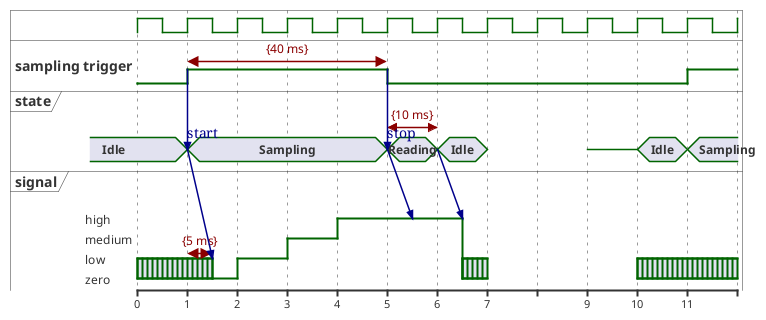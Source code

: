 @startuml timing_test

'add a clock with a specific period
clock clk with period 1
'add some binary trigger
binary "sampling trigger" as trg
'add some state indication
concise state
'and some states
robust signal
' for which, we can define the states in advance (optional)
signal has high,medium,low,zero
'set their initial state
state is Idle

'events can be defined per indicator at specific times
@trg
0 is low
1 is high
5 is low
'indicate some duration
@1 <-> @5 : {40 ms}

' or at specific time point
@0
'and the intial state can be undetermined
signal is {low,zero}
@1
'send a signal
trg -> state : start
state is Sampling
'send a signal with a delay
state -> signal@+0.5

@signal
'indicate some delay
@+0 <-> @+0.5 : {5 ms}

@+0.5
signal is zero

@+0.5
signal is low

@3
signal is medium

@4
signal is high

@5
trg -> state  : stop
state is Reading
state -> signal@+0.5

@state
@5 <-> @+1 : {10 ms}
6 is Idle

@6
state -> signal@+0.5

@+0.5
signal is {low,zero}

'make hidden states
@7
state is {hidden}
signal is {hidden}

@9
state is {-}

@10
state is Idle
signal is {low,zero}

@+1
trg is high
state is Sampling


@enduml